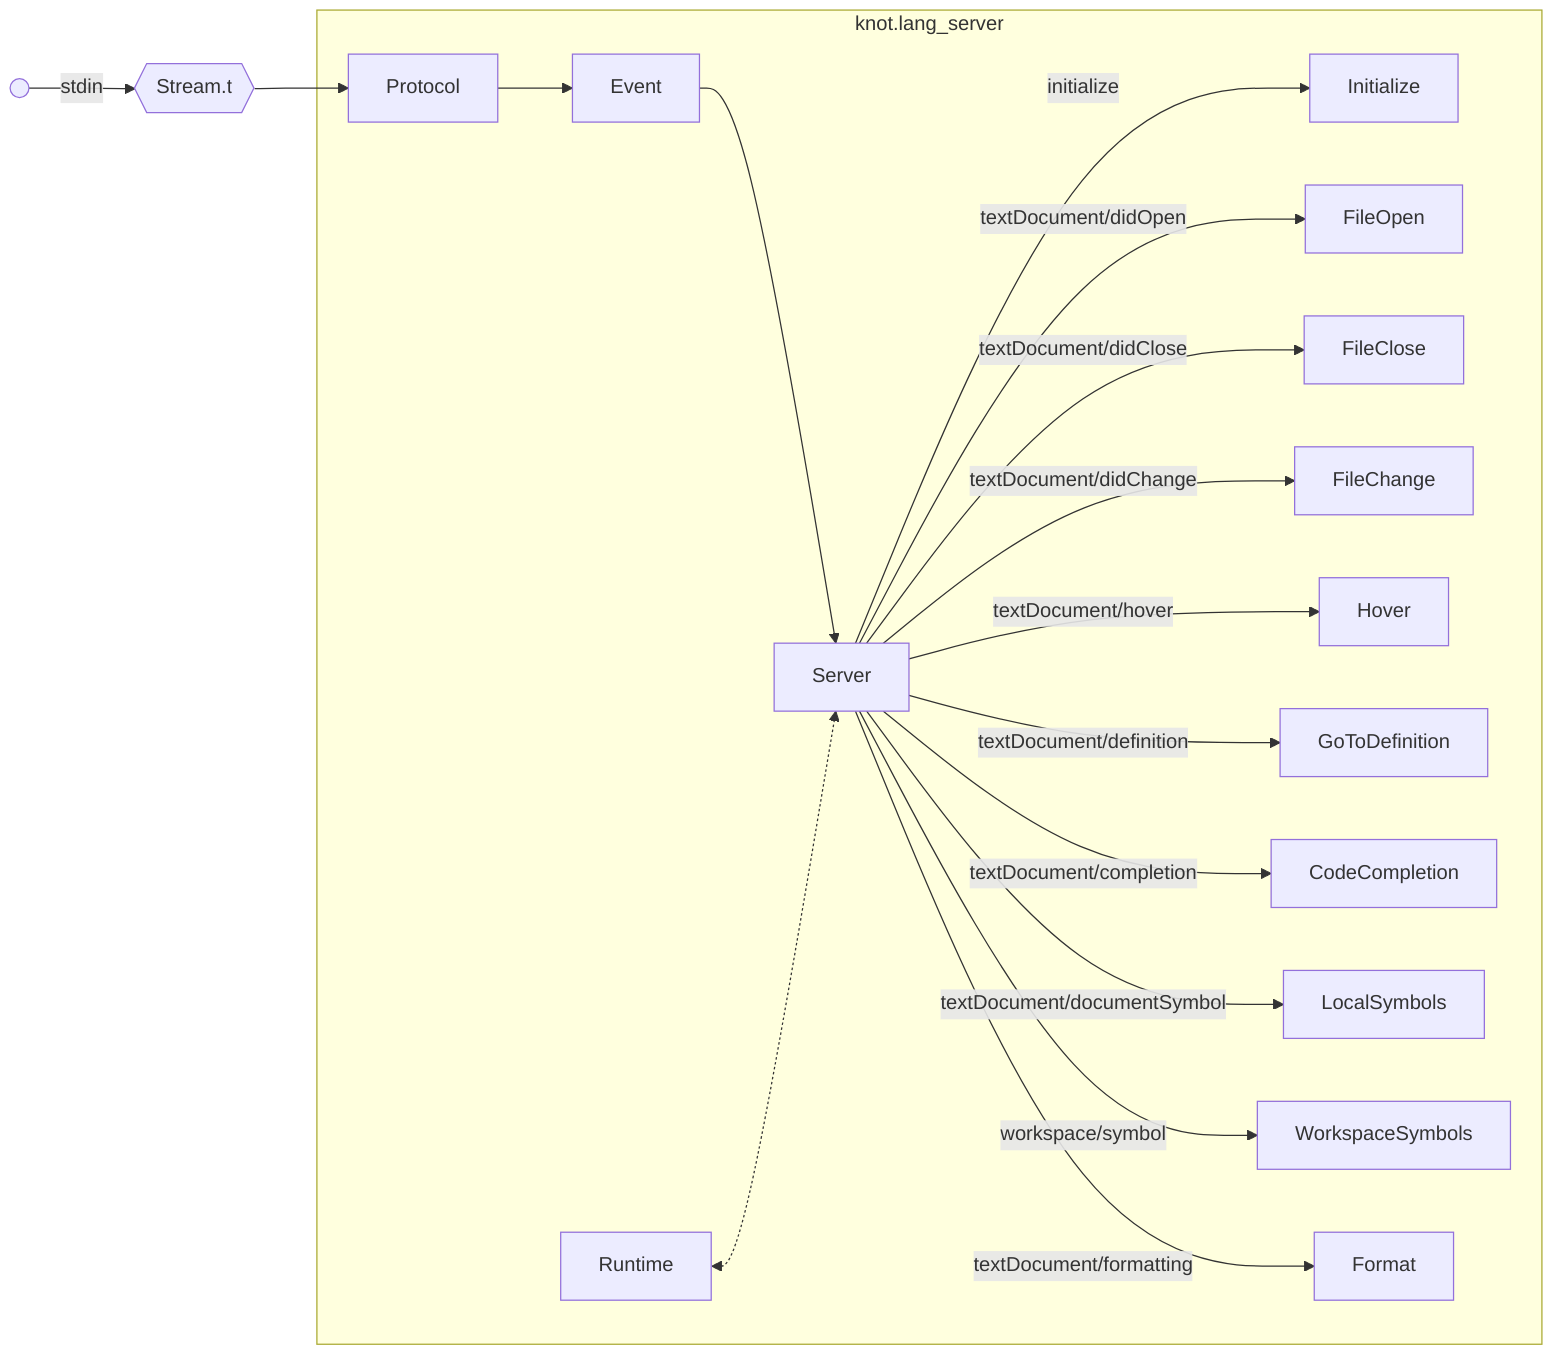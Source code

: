 flowchart LR
  in(( ))

  subgraph knot.lang_server
    Protocol
    Server
    Event
    Runtime

    Protocol --> Event
    Event --> Server
    Runtime <-.-> Server

    Server --> |initialize| Initialize

    Server --> |textDocument/didOpen| FileOpen
    Server --> |textDocument/didClose| FileClose
    Server --> |textDocument/didChange| FileChange

    Server --> |textDocument/hover| Hover

    Server --> |textDocument/definition| GoToDefinition

    Server --> |textDocument/completion| CodeCompletion

    Server --> |textDocument/documentSymbol| LocalSymbols

    Server --> |workspace/symbol| WorkspaceSymbols

    Server --> |textDocument/formatting| Format
  end

  in --> |stdin| stream{{Stream.t}} --> Protocol